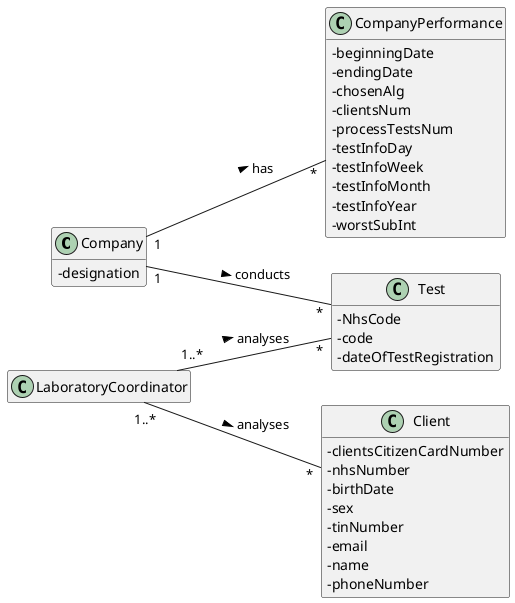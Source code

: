 @startuml

skinparam classAttributeIconSize 0
hide empty methods
hide empty attributes
left to right direction

class Company{
- designation
}

class Test{
- NhsCode
- code
- dateOfTestRegistration
}

class Client{
- clientsCitizenCardNumber
- nhsNumber
- birthDate
- sex
- tinNumber
- email
- name
- phoneNumber
}

class LaboratoryCoordinator{
}

class CompanyPerformance{
- beginningDate
- endingDate
- chosenAlg
- clientsNum
- processTestsNum
- testInfoDay
- testInfoWeek
- testInfoMonth
- testInfoYear
- worstSubInt
}

Company "1" -- "*" Test : conducts >
LaboratoryCoordinator "1..*" -- "*" Test : analyses >
LaboratoryCoordinator "1..*" -- "*" Client : analyses >
Company "1" -- "*" CompanyPerformance : has >

@enduml